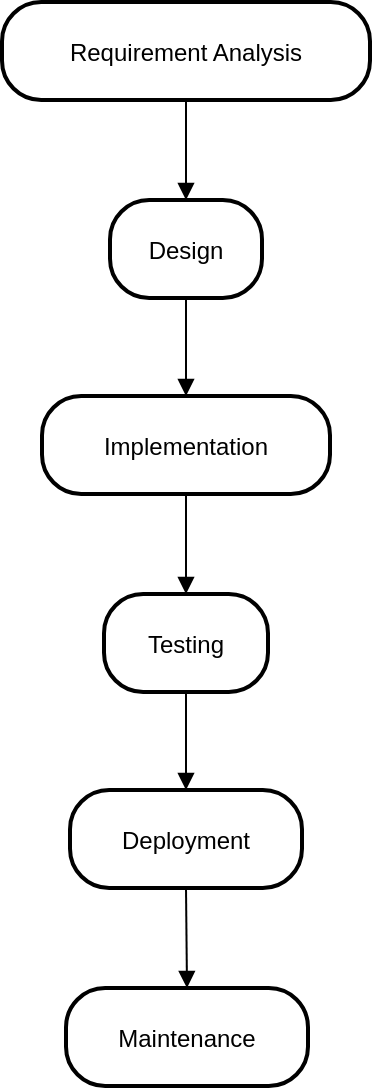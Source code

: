 <mxfile version="24.7.17">
  <diagram name="Page-1" id="2-D_EDN4IdoKviFPshFf">
    <mxGraphModel>
      <root>
        <mxCell id="0" />
        <mxCell id="1" parent="0" />
        <mxCell id="2" value="Requirement Analysis" style="rounded=1;arcSize=40;strokeWidth=2" vertex="1" parent="1">
          <mxGeometry x="8" y="8" width="184" height="49" as="geometry" />
        </mxCell>
        <mxCell id="3" value="Design" style="rounded=1;arcSize=40;strokeWidth=2" vertex="1" parent="1">
          <mxGeometry x="62" y="107" width="76" height="49" as="geometry" />
        </mxCell>
        <mxCell id="4" value="Implementation" style="rounded=1;arcSize=40;strokeWidth=2" vertex="1" parent="1">
          <mxGeometry x="28" y="205" width="144" height="49" as="geometry" />
        </mxCell>
        <mxCell id="5" value="Testing" style="rounded=1;arcSize=40;strokeWidth=2" vertex="1" parent="1">
          <mxGeometry x="59" y="304" width="82" height="49" as="geometry" />
        </mxCell>
        <mxCell id="6" value="Deployment" style="rounded=1;arcSize=40;strokeWidth=2" vertex="1" parent="1">
          <mxGeometry x="42" y="402" width="116" height="49" as="geometry" />
        </mxCell>
        <mxCell id="7" value="Maintenance" style="rounded=1;arcSize=40;strokeWidth=2" vertex="1" parent="1">
          <mxGeometry x="40" y="501" width="121" height="49" as="geometry" />
        </mxCell>
        <mxCell id="8" value="" style="curved=1;startArrow=none;endArrow=block;exitX=0.5;exitY=0.99;entryX=0.5;entryY=-0.01;" edge="1" parent="1" source="2" target="3">
          <mxGeometry relative="1" as="geometry">
            <Array as="points" />
          </mxGeometry>
        </mxCell>
        <mxCell id="9" value="" style="curved=1;startArrow=none;endArrow=block;exitX=0.5;exitY=0.98;entryX=0.5;entryY=0;" edge="1" parent="1" source="3" target="4">
          <mxGeometry relative="1" as="geometry">
            <Array as="points" />
          </mxGeometry>
        </mxCell>
        <mxCell id="10" value="" style="curved=1;startArrow=none;endArrow=block;exitX=0.5;exitY=1;entryX=0.5;entryY=0;" edge="1" parent="1" source="4" target="5">
          <mxGeometry relative="1" as="geometry">
            <Array as="points" />
          </mxGeometry>
        </mxCell>
        <mxCell id="11" value="" style="curved=1;startArrow=none;endArrow=block;exitX=0.5;exitY=0.99;entryX=0.5;entryY=0.01;" edge="1" parent="1" source="5" target="6">
          <mxGeometry relative="1" as="geometry">
            <Array as="points" />
          </mxGeometry>
        </mxCell>
        <mxCell id="12" value="" style="curved=1;startArrow=none;endArrow=block;exitX=0.5;exitY=1;entryX=0.5;entryY=0;" edge="1" parent="1" source="6" target="7">
          <mxGeometry relative="1" as="geometry">
            <Array as="points" />
          </mxGeometry>
        </mxCell>
      </root>
    </mxGraphModel>
  </diagram>
</mxfile>
